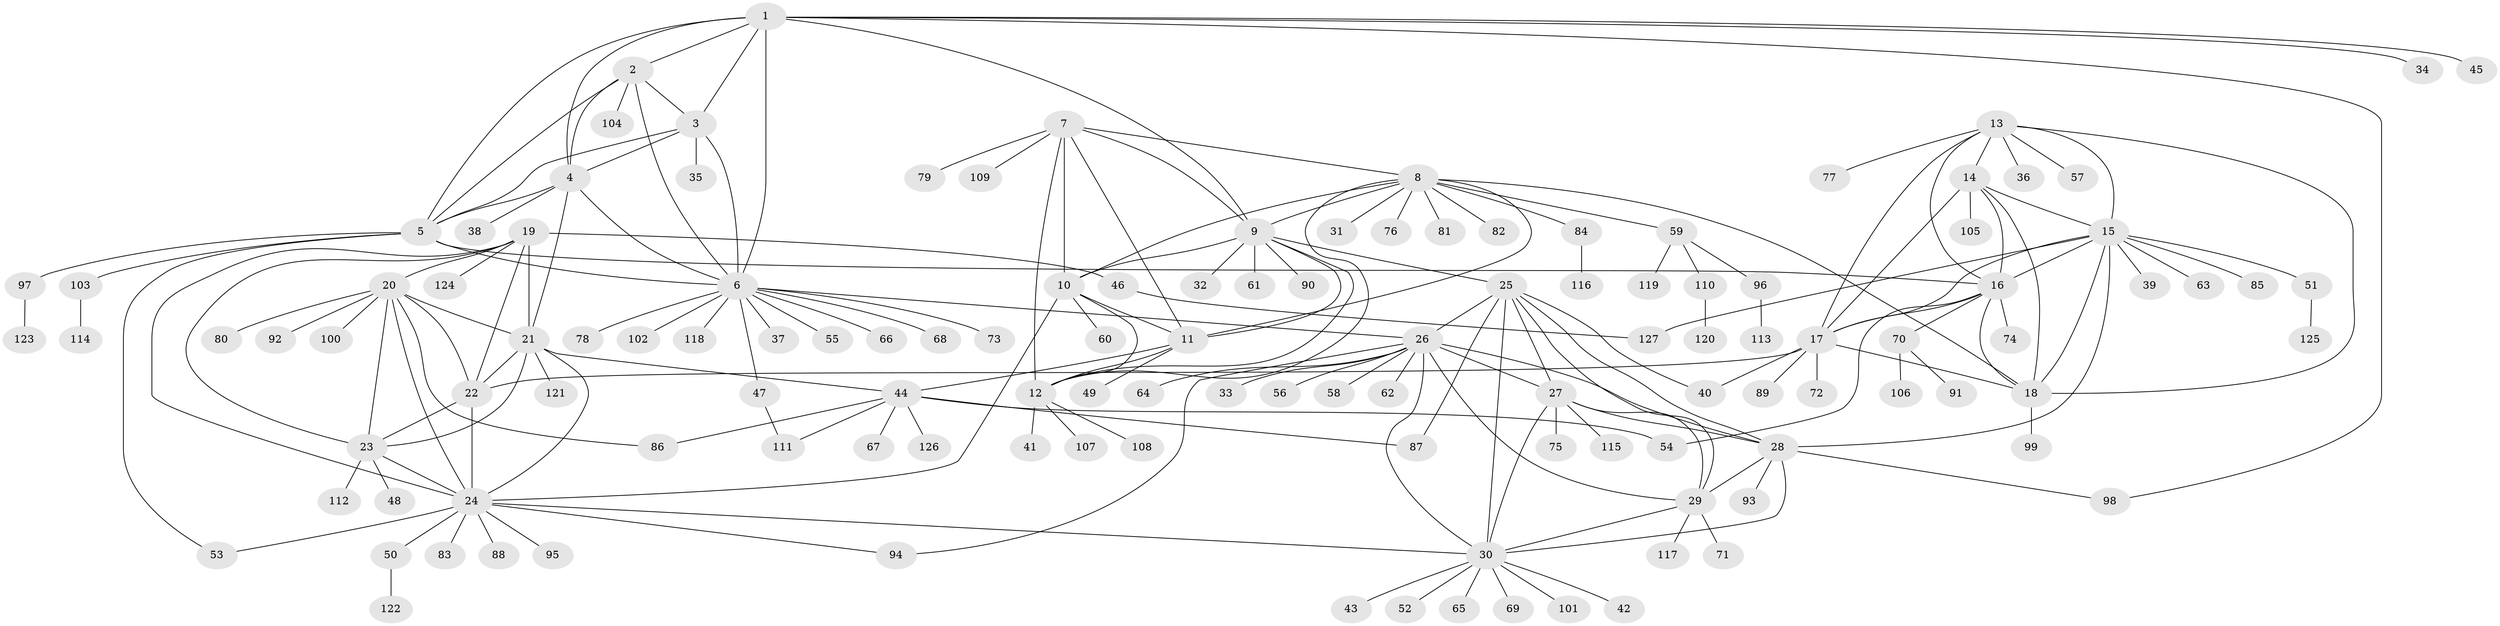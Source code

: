 // Generated by graph-tools (version 1.1) at 2025/02/03/09/25 03:02:52]
// undirected, 127 vertices, 192 edges
graph export_dot {
graph [start="1"]
  node [color=gray90,style=filled];
  1;
  2;
  3;
  4;
  5;
  6;
  7;
  8;
  9;
  10;
  11;
  12;
  13;
  14;
  15;
  16;
  17;
  18;
  19;
  20;
  21;
  22;
  23;
  24;
  25;
  26;
  27;
  28;
  29;
  30;
  31;
  32;
  33;
  34;
  35;
  36;
  37;
  38;
  39;
  40;
  41;
  42;
  43;
  44;
  45;
  46;
  47;
  48;
  49;
  50;
  51;
  52;
  53;
  54;
  55;
  56;
  57;
  58;
  59;
  60;
  61;
  62;
  63;
  64;
  65;
  66;
  67;
  68;
  69;
  70;
  71;
  72;
  73;
  74;
  75;
  76;
  77;
  78;
  79;
  80;
  81;
  82;
  83;
  84;
  85;
  86;
  87;
  88;
  89;
  90;
  91;
  92;
  93;
  94;
  95;
  96;
  97;
  98;
  99;
  100;
  101;
  102;
  103;
  104;
  105;
  106;
  107;
  108;
  109;
  110;
  111;
  112;
  113;
  114;
  115;
  116;
  117;
  118;
  119;
  120;
  121;
  122;
  123;
  124;
  125;
  126;
  127;
  1 -- 2;
  1 -- 3;
  1 -- 4;
  1 -- 5;
  1 -- 6;
  1 -- 9;
  1 -- 34;
  1 -- 45;
  1 -- 98;
  2 -- 3;
  2 -- 4;
  2 -- 5;
  2 -- 6;
  2 -- 104;
  3 -- 4;
  3 -- 5;
  3 -- 6;
  3 -- 35;
  4 -- 5;
  4 -- 6;
  4 -- 21;
  4 -- 38;
  5 -- 6;
  5 -- 16;
  5 -- 53;
  5 -- 97;
  5 -- 103;
  6 -- 26;
  6 -- 37;
  6 -- 47;
  6 -- 55;
  6 -- 66;
  6 -- 68;
  6 -- 73;
  6 -- 78;
  6 -- 102;
  6 -- 118;
  7 -- 8;
  7 -- 9;
  7 -- 10;
  7 -- 11;
  7 -- 12;
  7 -- 79;
  7 -- 109;
  8 -- 9;
  8 -- 10;
  8 -- 11;
  8 -- 12;
  8 -- 18;
  8 -- 31;
  8 -- 59;
  8 -- 76;
  8 -- 81;
  8 -- 82;
  8 -- 84;
  9 -- 10;
  9 -- 11;
  9 -- 12;
  9 -- 25;
  9 -- 32;
  9 -- 61;
  9 -- 90;
  10 -- 11;
  10 -- 12;
  10 -- 24;
  10 -- 60;
  11 -- 12;
  11 -- 44;
  11 -- 49;
  12 -- 41;
  12 -- 107;
  12 -- 108;
  13 -- 14;
  13 -- 15;
  13 -- 16;
  13 -- 17;
  13 -- 18;
  13 -- 36;
  13 -- 57;
  13 -- 77;
  14 -- 15;
  14 -- 16;
  14 -- 17;
  14 -- 18;
  14 -- 105;
  15 -- 16;
  15 -- 17;
  15 -- 18;
  15 -- 28;
  15 -- 39;
  15 -- 51;
  15 -- 63;
  15 -- 85;
  15 -- 127;
  16 -- 17;
  16 -- 18;
  16 -- 54;
  16 -- 70;
  16 -- 74;
  17 -- 18;
  17 -- 22;
  17 -- 40;
  17 -- 72;
  17 -- 89;
  18 -- 99;
  19 -- 20;
  19 -- 21;
  19 -- 22;
  19 -- 23;
  19 -- 24;
  19 -- 46;
  19 -- 124;
  20 -- 21;
  20 -- 22;
  20 -- 23;
  20 -- 24;
  20 -- 80;
  20 -- 86;
  20 -- 92;
  20 -- 100;
  21 -- 22;
  21 -- 23;
  21 -- 24;
  21 -- 44;
  21 -- 121;
  22 -- 23;
  22 -- 24;
  23 -- 24;
  23 -- 48;
  23 -- 112;
  24 -- 30;
  24 -- 50;
  24 -- 53;
  24 -- 83;
  24 -- 88;
  24 -- 94;
  24 -- 95;
  25 -- 26;
  25 -- 27;
  25 -- 28;
  25 -- 29;
  25 -- 30;
  25 -- 40;
  25 -- 87;
  26 -- 27;
  26 -- 28;
  26 -- 29;
  26 -- 30;
  26 -- 33;
  26 -- 56;
  26 -- 58;
  26 -- 62;
  26 -- 64;
  26 -- 94;
  27 -- 28;
  27 -- 29;
  27 -- 30;
  27 -- 75;
  27 -- 115;
  28 -- 29;
  28 -- 30;
  28 -- 93;
  28 -- 98;
  29 -- 30;
  29 -- 71;
  29 -- 117;
  30 -- 42;
  30 -- 43;
  30 -- 52;
  30 -- 65;
  30 -- 69;
  30 -- 101;
  44 -- 54;
  44 -- 67;
  44 -- 86;
  44 -- 87;
  44 -- 111;
  44 -- 126;
  46 -- 127;
  47 -- 111;
  50 -- 122;
  51 -- 125;
  59 -- 96;
  59 -- 110;
  59 -- 119;
  70 -- 91;
  70 -- 106;
  84 -- 116;
  96 -- 113;
  97 -- 123;
  103 -- 114;
  110 -- 120;
}
